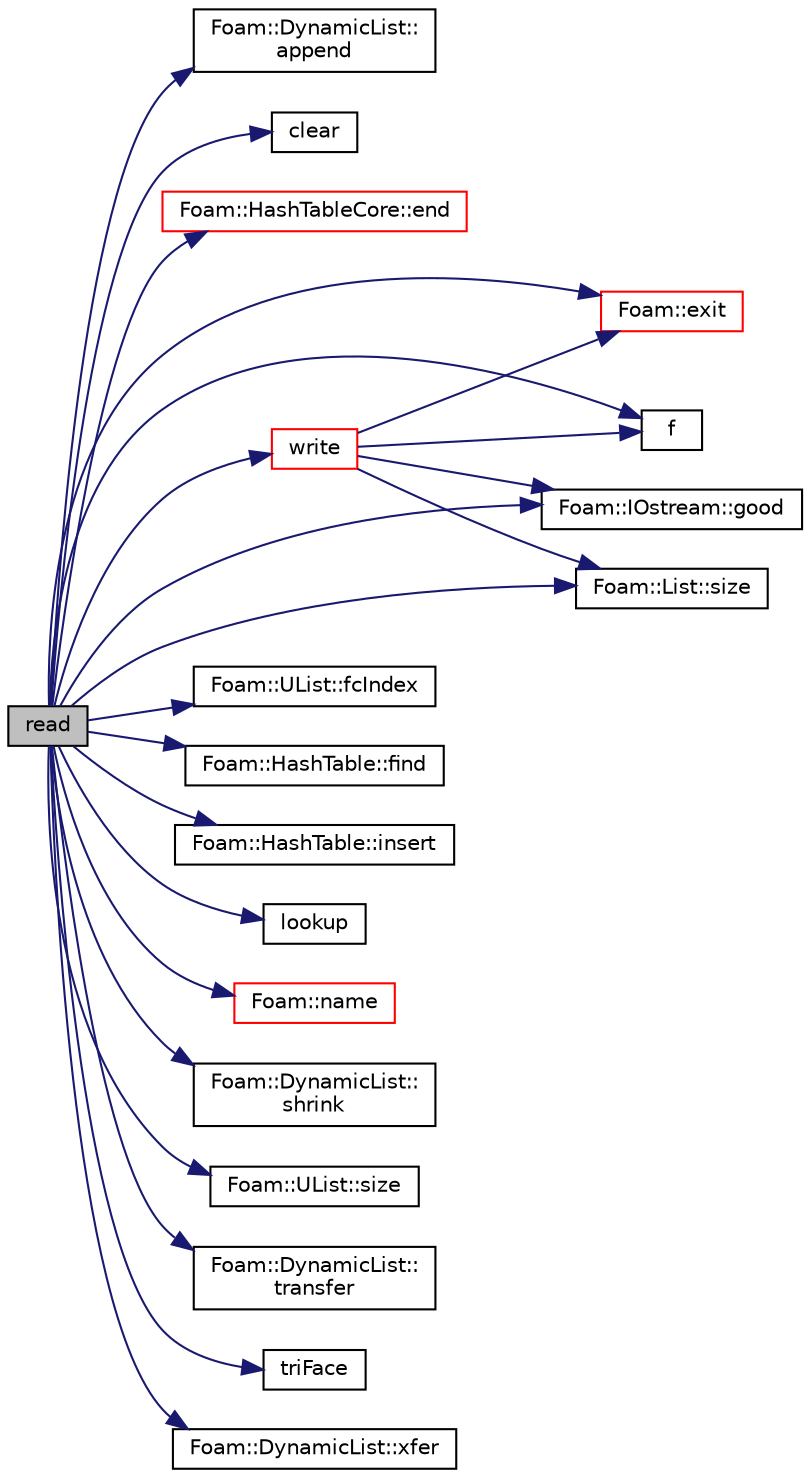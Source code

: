 digraph "read"
{
  bgcolor="transparent";
  edge [fontname="Helvetica",fontsize="10",labelfontname="Helvetica",labelfontsize="10"];
  node [fontname="Helvetica",fontsize="10",shape=record];
  rankdir="LR";
  Node249 [label="read",height=0.2,width=0.4,color="black", fillcolor="grey75", style="filled", fontcolor="black"];
  Node249 -> Node250 [color="midnightblue",fontsize="10",style="solid",fontname="Helvetica"];
  Node250 [label="Foam::DynamicList::\lappend",height=0.2,width=0.4,color="black",URL="$a27005.html#a7b67b42af715604376ad63a681dee6d8",tooltip="Append an element at the end of the list. "];
  Node249 -> Node251 [color="midnightblue",fontsize="10",style="solid",fontname="Helvetica"];
  Node251 [label="clear",height=0.2,width=0.4,color="black",URL="$a39635.html#a0d972f1186e0939b42675a2df621c10e"];
  Node249 -> Node252 [color="midnightblue",fontsize="10",style="solid",fontname="Helvetica"];
  Node252 [label="Foam::HashTableCore::end",height=0.2,width=0.4,color="red",URL="$a26849.html#a540580a296c0ff351686ceb4f27b6fe6",tooltip="iteratorEnd set to beyond the end of any HashTable "];
  Node249 -> Node260 [color="midnightblue",fontsize="10",style="solid",fontname="Helvetica"];
  Node260 [label="Foam::exit",height=0.2,width=0.4,color="red",URL="$a21851.html#a06ca7250d8e89caf05243ec094843642"];
  Node249 -> Node304 [color="midnightblue",fontsize="10",style="solid",fontname="Helvetica"];
  Node304 [label="f",height=0.2,width=0.4,color="black",URL="$a18335.html#a888be93833ac7a23170555c69c690288"];
  Node249 -> Node305 [color="midnightblue",fontsize="10",style="solid",fontname="Helvetica"];
  Node305 [label="Foam::UList::fcIndex",height=0.2,width=0.4,color="black",URL="$a26837.html#a512534dbc231b74b95ff84902c1b2087",tooltip="Return the forward circular index, i.e. the next index. "];
  Node249 -> Node306 [color="midnightblue",fontsize="10",style="solid",fontname="Helvetica"];
  Node306 [label="Foam::HashTable::find",height=0.2,width=0.4,color="black",URL="$a26841.html#a76b2c74ebd9f33fa9f76261b027ffc11",tooltip="Find and return an iterator set at the hashedEntry. "];
  Node249 -> Node294 [color="midnightblue",fontsize="10",style="solid",fontname="Helvetica"];
  Node294 [label="Foam::IOstream::good",height=0.2,width=0.4,color="black",URL="$a27333.html#abdcc7f96f487faadc7769afcf58fe992",tooltip="Return true if next operation might succeed. "];
  Node249 -> Node307 [color="midnightblue",fontsize="10",style="solid",fontname="Helvetica"];
  Node307 [label="Foam::HashTable::insert",height=0.2,width=0.4,color="black",URL="$a26841.html#a5eee1e0e199ad59b9cb3916cd42156e0",tooltip="Insert a new hashedEntry. "];
  Node249 -> Node308 [color="midnightblue",fontsize="10",style="solid",fontname="Helvetica"];
  Node308 [label="lookup",height=0.2,width=0.4,color="black",URL="$a21791.html#aa12e10d2264a98b7f09469676a073768"];
  Node249 -> Node309 [color="midnightblue",fontsize="10",style="solid",fontname="Helvetica"];
  Node309 [label="Foam::name",height=0.2,width=0.4,color="red",URL="$a21851.html#adcb0df2bd4953cb6bb390272d8263c3a",tooltip="Return a string representation of a complex. "];
  Node249 -> Node312 [color="midnightblue",fontsize="10",style="solid",fontname="Helvetica"];
  Node312 [label="Foam::DynamicList::\lshrink",height=0.2,width=0.4,color="black",URL="$a27005.html#a88964e734acd91f096c914d0cc5a6e75",tooltip="Shrink the allocated space to the number of elements used. "];
  Node249 -> Node313 [color="midnightblue",fontsize="10",style="solid",fontname="Helvetica"];
  Node313 [label="Foam::List::size",height=0.2,width=0.4,color="black",URL="$a26833.html#a8a5f6fa29bd4b500caf186f60245b384",tooltip="Override size to be inconsistent with allocated storage. "];
  Node249 -> Node314 [color="midnightblue",fontsize="10",style="solid",fontname="Helvetica"];
  Node314 [label="Foam::UList::size",height=0.2,width=0.4,color="black",URL="$a26837.html#a47b3bf30da1eb3ab8076b5fbe00e0494",tooltip="Return the number of elements in the UList. "];
  Node249 -> Node315 [color="midnightblue",fontsize="10",style="solid",fontname="Helvetica"];
  Node315 [label="Foam::DynamicList::\ltransfer",height=0.2,width=0.4,color="black",URL="$a27005.html#a25ad1d2084d16b234b0cf91c07e832c0",tooltip="Transfer contents of the argument List into this. "];
  Node249 -> Node316 [color="midnightblue",fontsize="10",style="solid",fontname="Helvetica"];
  Node316 [label="triFace",height=0.2,width=0.4,color="black",URL="$a18335.html#a85e205b40128f23c7ad84f2d6fe1a4b1"];
  Node249 -> Node317 [color="midnightblue",fontsize="10",style="solid",fontname="Helvetica"];
  Node317 [label="write",height=0.2,width=0.4,color="red",URL="$a30869.html#a2a1e1394d9dd8932b738248c123a267f",tooltip="Write surface mesh components by proxy. "];
  Node317 -> Node260 [color="midnightblue",fontsize="10",style="solid",fontname="Helvetica"];
  Node317 -> Node304 [color="midnightblue",fontsize="10",style="solid",fontname="Helvetica"];
  Node317 -> Node294 [color="midnightblue",fontsize="10",style="solid",fontname="Helvetica"];
  Node317 -> Node313 [color="midnightblue",fontsize="10",style="solid",fontname="Helvetica"];
  Node249 -> Node332 [color="midnightblue",fontsize="10",style="solid",fontname="Helvetica"];
  Node332 [label="Foam::DynamicList::xfer",height=0.2,width=0.4,color="black",URL="$a27005.html#a48f43ee271fb2edb0fb241b72af0e59c",tooltip="Transfer contents to the Xfer container as a plain List. "];
}
